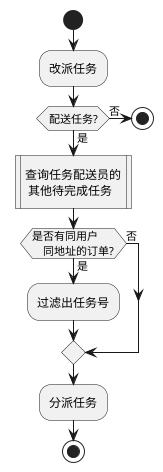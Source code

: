 @startuml

start
:改派任务;
if(配送任务?)then(是)
    :查询任务配送员的
     其他待完成任务|
    if(是否有同用户
    同地址的订单?)then(是)
    :过滤出任务号;
    else(否)
        endif
    :分派任务;
else(否)
stop
endif

stop

@enduml